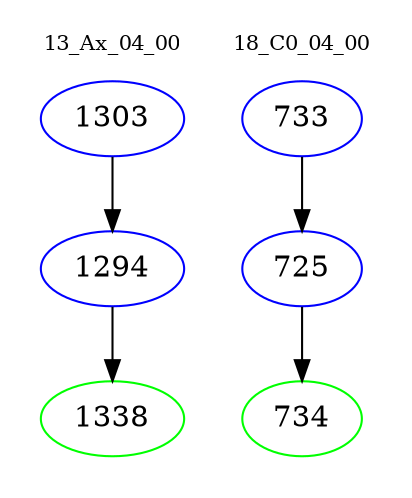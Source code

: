 digraph{
subgraph cluster_0 {
color = white
label = "13_Ax_04_00";
fontsize=10;
T0_1303 [label="1303", color="blue"]
T0_1303 -> T0_1294 [color="black"]
T0_1294 [label="1294", color="blue"]
T0_1294 -> T0_1338 [color="black"]
T0_1338 [label="1338", color="green"]
}
subgraph cluster_1 {
color = white
label = "18_C0_04_00";
fontsize=10;
T1_733 [label="733", color="blue"]
T1_733 -> T1_725 [color="black"]
T1_725 [label="725", color="blue"]
T1_725 -> T1_734 [color="black"]
T1_734 [label="734", color="green"]
}
}
